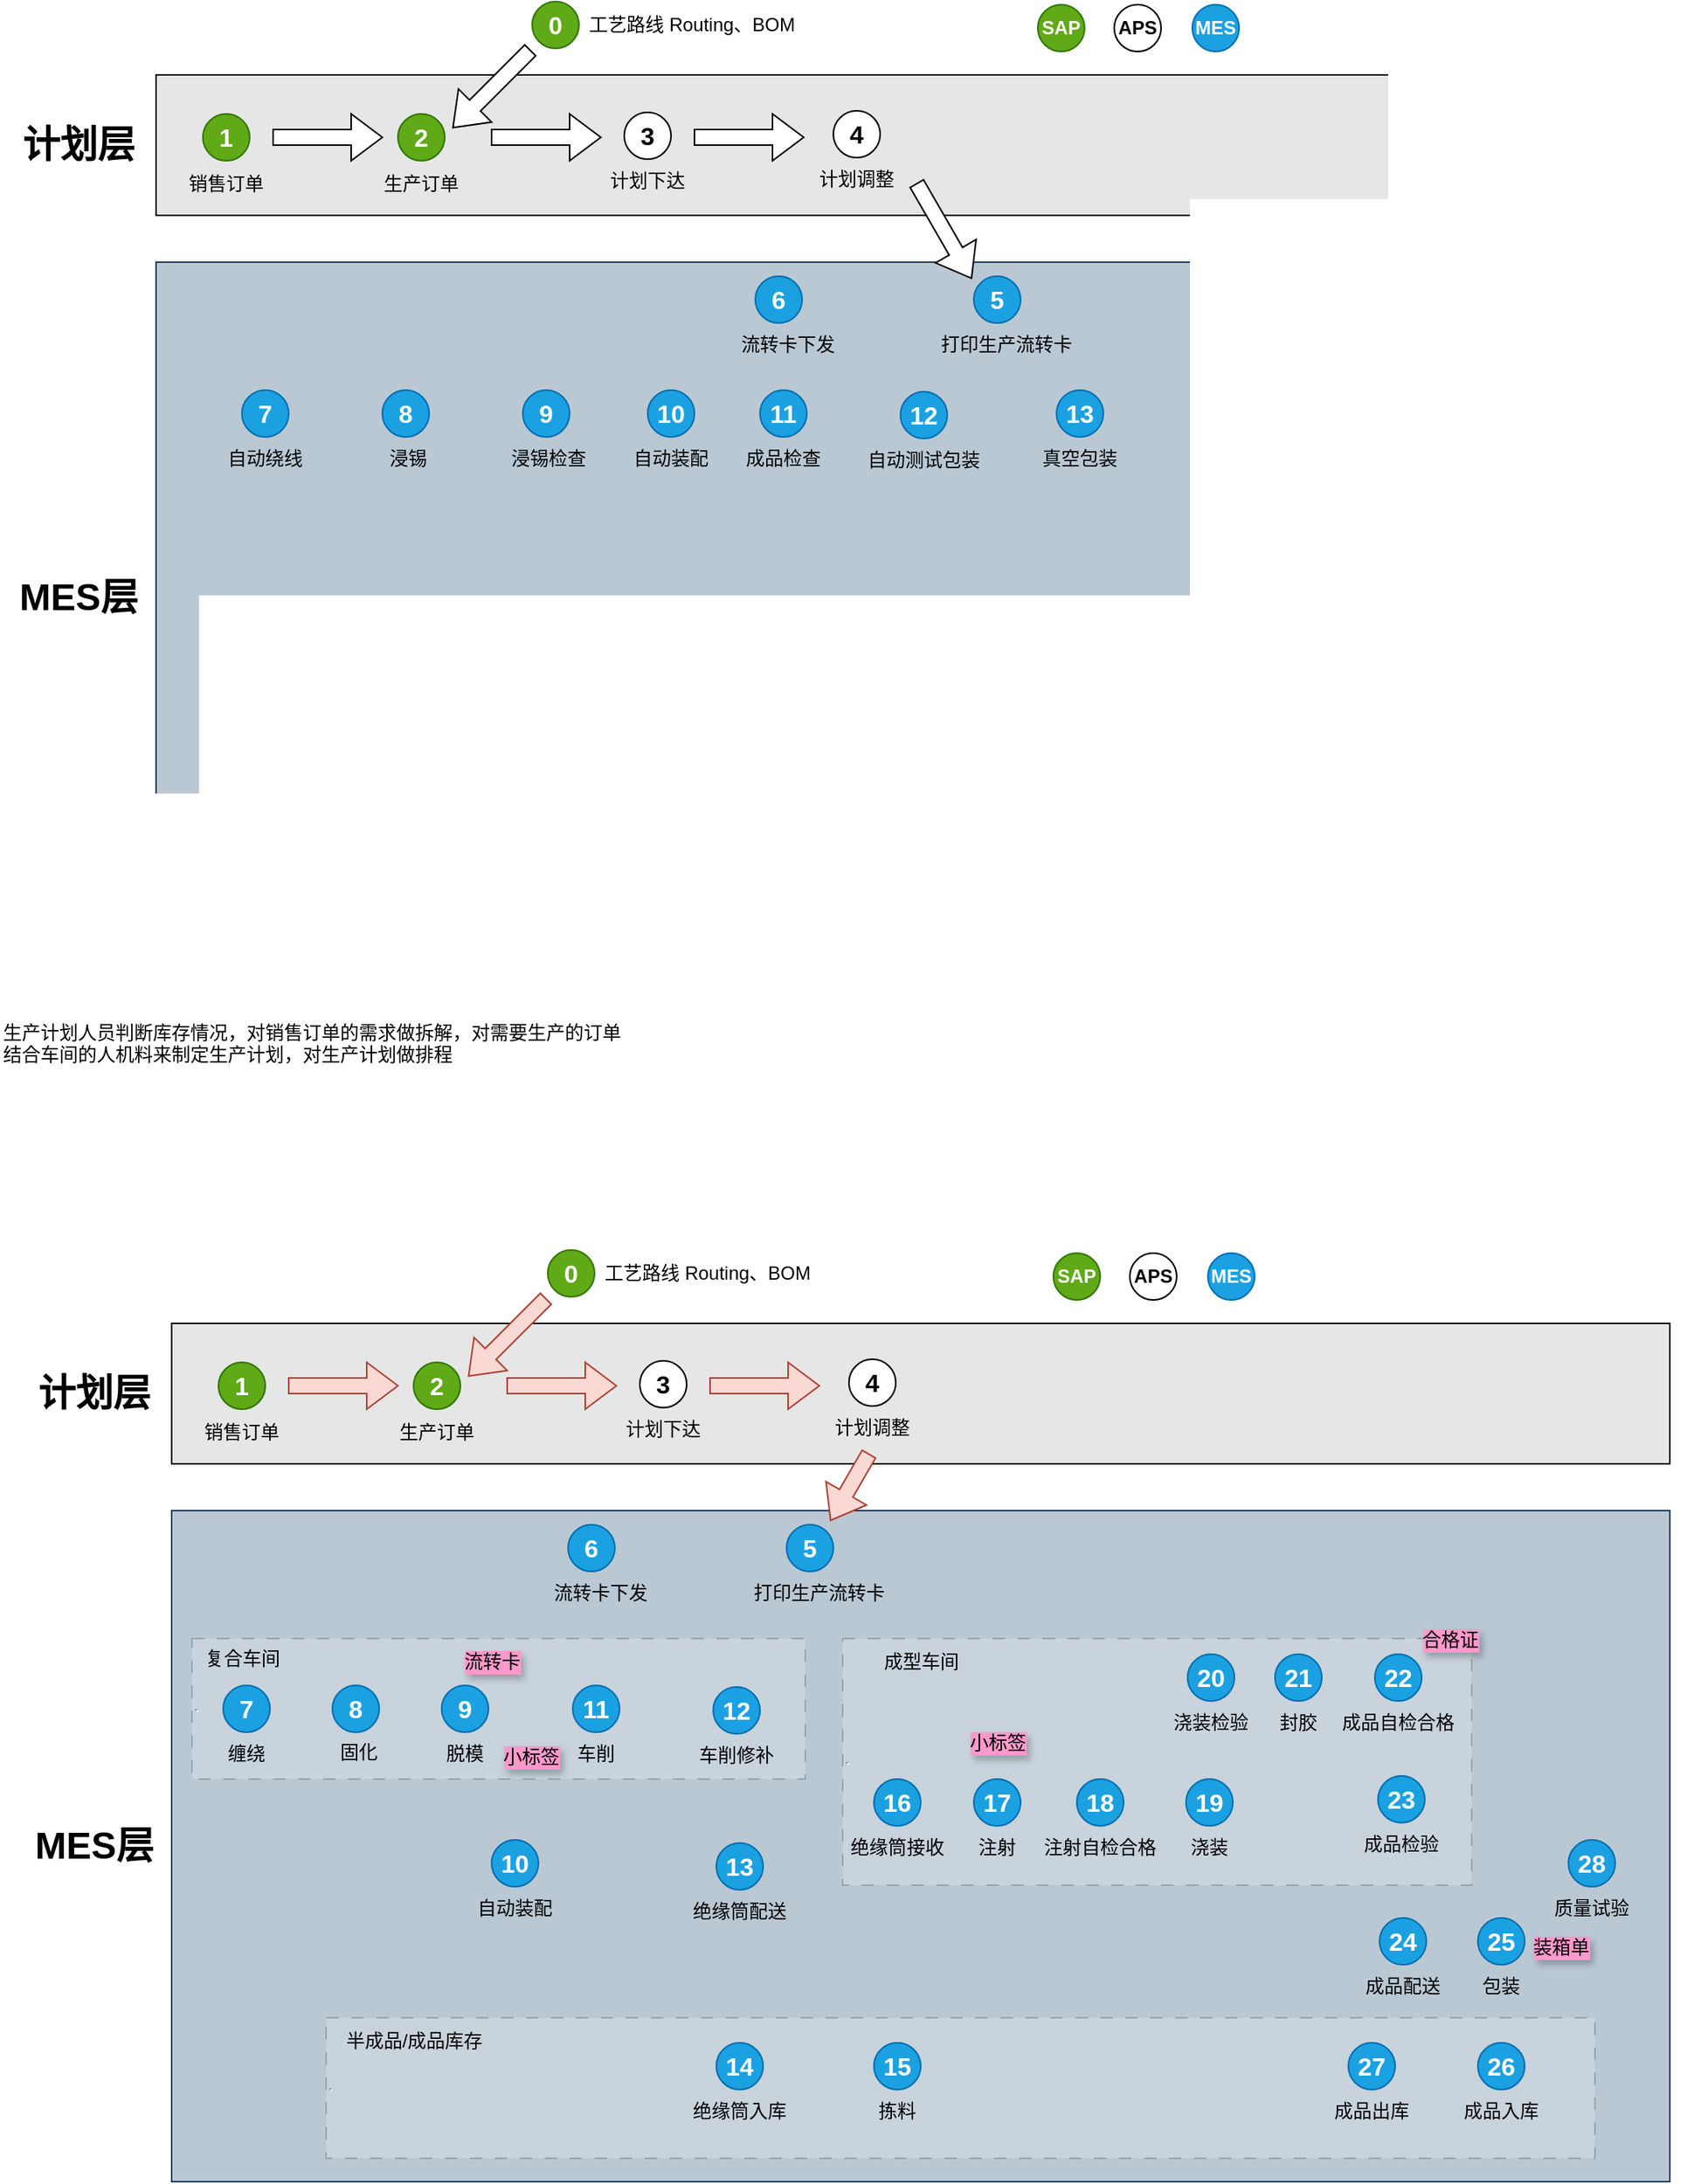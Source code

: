 <mxfile version="26.0.11">
  <diagram name="Page-1" id="ucZ1X2E32KYZGAjHwvgK">
    <mxGraphModel dx="1379" dy="825" grid="1" gridSize="10" guides="1" tooltips="1" connect="1" arrows="1" fold="1" page="1" pageScale="1" pageWidth="1200" pageHeight="1920" math="0" shadow="0">
      <root>
        <mxCell id="0" />
        <mxCell id="1" parent="0" />
        <mxCell id="m7emvCVi8ajdkUQvUYZP-116" value="" style="rounded=0;whiteSpace=wrap;html=1;fillColor=#bac8d3;strokeColor=#23445d;" vertex="1" parent="1">
          <mxGeometry x="120" y="990" width="960" height="430" as="geometry" />
        </mxCell>
        <mxCell id="m7emvCVi8ajdkUQvUYZP-221" value="&lt;hr&gt;" style="rounded=0;whiteSpace=wrap;html=1;dashed=1;opacity=20;align=left;dashPattern=8 8;" vertex="1" parent="1">
          <mxGeometry x="219" y="1315" width="813" height="90" as="geometry" />
        </mxCell>
        <mxCell id="m7emvCVi8ajdkUQvUYZP-216" value="&lt;hr&gt;" style="rounded=0;whiteSpace=wrap;html=1;dashed=1;opacity=20;align=left;dashPattern=8 8;" vertex="1" parent="1">
          <mxGeometry x="550" y="1072" width="403" height="158" as="geometry" />
        </mxCell>
        <mxCell id="m7emvCVi8ajdkUQvUYZP-212" value="&lt;hr&gt;" style="rounded=0;whiteSpace=wrap;html=1;dashed=1;opacity=20;align=left;dashPattern=8 8;" vertex="1" parent="1">
          <mxGeometry x="133" y="1072" width="393" height="90" as="geometry" />
        </mxCell>
        <mxCell id="m7emvCVi8ajdkUQvUYZP-5" value="" style="rounded=0;whiteSpace=wrap;html=1;fillColor=#E6E6E6;" vertex="1" parent="1">
          <mxGeometry x="110" y="70" width="850" height="90" as="geometry" />
        </mxCell>
        <mxCell id="m7emvCVi8ajdkUQvUYZP-7" value="计划层" style="text;strokeColor=none;fillColor=none;html=1;fontSize=24;fontStyle=1;verticalAlign=middle;align=center;" vertex="1" parent="1">
          <mxGeometry x="10" y="95" width="100" height="40" as="geometry" />
        </mxCell>
        <mxCell id="m7emvCVi8ajdkUQvUYZP-14" value="" style="html=1;shadow=0;dashed=0;align=center;verticalAlign=middle;shape=mxgraph.arrows2.arrow;dy=0.67;dx=20;notch=0;" vertex="1" parent="1">
          <mxGeometry x="185" y="95" width="70" height="30" as="geometry" />
        </mxCell>
        <mxCell id="m7emvCVi8ajdkUQvUYZP-16" value="" style="group" vertex="1" connectable="0" parent="1">
          <mxGeometry x="125" y="95" width="60" height="60" as="geometry" />
        </mxCell>
        <mxCell id="m7emvCVi8ajdkUQvUYZP-9" value="1" style="ellipse;whiteSpace=wrap;html=1;aspect=fixed;rotation=0;strokeColor=#2D7600;gradientDirection=east;fillColor=#60a917;rounded=0;pointerEvents=0;fontFamily=Helvetica;fontSize=16;spacingTop=4;spacingBottom=4;spacingLeft=4;spacingRight=4;points=[];fontStyle=1;snapToPoint=0;fontColor=#ffffff;" vertex="1" parent="m7emvCVi8ajdkUQvUYZP-16">
          <mxGeometry x="15" width="30" height="30" as="geometry" />
        </mxCell>
        <mxCell id="m7emvCVi8ajdkUQvUYZP-15" value="销售订单" style="text;html=1;align=center;verticalAlign=middle;whiteSpace=wrap;rounded=0;" vertex="1" parent="m7emvCVi8ajdkUQvUYZP-16">
          <mxGeometry y="30" width="60" height="30" as="geometry" />
        </mxCell>
        <mxCell id="m7emvCVi8ajdkUQvUYZP-17" value="" style="group" vertex="1" connectable="0" parent="1">
          <mxGeometry x="250" y="95" width="60" height="60" as="geometry" />
        </mxCell>
        <mxCell id="m7emvCVi8ajdkUQvUYZP-18" value="2" style="ellipse;whiteSpace=wrap;html=1;aspect=fixed;rotation=0;strokeColor=#2D7600;gradientDirection=east;fillColor=#60a917;rounded=0;pointerEvents=0;fontFamily=Helvetica;fontSize=16;spacingTop=4;spacingBottom=4;spacingLeft=4;spacingRight=4;points=[];fontStyle=1;snapToPoint=0;fontColor=#ffffff;" vertex="1" parent="m7emvCVi8ajdkUQvUYZP-17">
          <mxGeometry x="15" width="30" height="30" as="geometry" />
        </mxCell>
        <mxCell id="m7emvCVi8ajdkUQvUYZP-19" value="生产订单" style="text;html=1;align=center;verticalAlign=middle;whiteSpace=wrap;rounded=0;" vertex="1" parent="m7emvCVi8ajdkUQvUYZP-17">
          <mxGeometry y="30" width="60" height="30" as="geometry" />
        </mxCell>
        <mxCell id="m7emvCVi8ajdkUQvUYZP-21" value="" style="group" vertex="1" connectable="0" parent="1">
          <mxGeometry x="336" y="23" width="190" height="60" as="geometry" />
        </mxCell>
        <mxCell id="m7emvCVi8ajdkUQvUYZP-22" value="0" style="ellipse;whiteSpace=wrap;html=1;aspect=fixed;rotation=0;strokeColor=#2D7600;gradientDirection=east;fillColor=#60a917;rounded=0;pointerEvents=0;fontFamily=Helvetica;fontSize=16;spacingTop=4;spacingBottom=4;spacingLeft=4;spacingRight=4;points=[];fontStyle=1;snapToPoint=0;fontColor=#ffffff;" vertex="1" parent="m7emvCVi8ajdkUQvUYZP-21">
          <mxGeometry x="15" width="30" height="30" as="geometry" />
        </mxCell>
        <mxCell id="m7emvCVi8ajdkUQvUYZP-23" value="工艺路线&amp;nbsp;Routing、BOM" style="text;html=1;align=center;verticalAlign=middle;whiteSpace=wrap;rounded=0;" vertex="1" parent="m7emvCVi8ajdkUQvUYZP-21">
          <mxGeometry x="45" width="145" height="30" as="geometry" />
        </mxCell>
        <mxCell id="m7emvCVi8ajdkUQvUYZP-24" value="" style="html=1;shadow=0;dashed=0;align=center;verticalAlign=middle;shape=mxgraph.arrows2.arrow;dy=0.67;dx=20;notch=0;rotation=-225;" vertex="1" parent="1">
          <mxGeometry x="290" y="64" width="70" height="30" as="geometry" />
        </mxCell>
        <mxCell id="m7emvCVi8ajdkUQvUYZP-25" value="" style="html=1;shadow=0;dashed=0;align=center;verticalAlign=middle;shape=mxgraph.arrows2.arrow;dy=0.67;dx=20;notch=0;" vertex="1" parent="1">
          <mxGeometry x="325" y="95" width="70" height="30" as="geometry" />
        </mxCell>
        <mxCell id="m7emvCVi8ajdkUQvUYZP-30" value="SAP" style="ellipse;whiteSpace=wrap;html=1;aspect=fixed;rotation=0;strokeColor=#2D7600;gradientDirection=east;fillColor=#60a917;rounded=0;pointerEvents=0;fontFamily=Helvetica;fontSize=12;spacingTop=4;spacingBottom=4;spacingLeft=4;spacingRight=4;points=[];fontStyle=1;snapToPoint=0;fontColor=#ffffff;" vertex="1" parent="1">
          <mxGeometry x="675" y="25" width="30" height="30" as="geometry" />
        </mxCell>
        <mxCell id="m7emvCVi8ajdkUQvUYZP-33" value="" style="html=1;shadow=0;dashed=0;align=center;verticalAlign=middle;shape=mxgraph.arrows2.arrow;dy=0.67;dx=20;notch=0;" vertex="1" parent="1">
          <mxGeometry x="455" y="95" width="70" height="30" as="geometry" />
        </mxCell>
        <mxCell id="m7emvCVi8ajdkUQvUYZP-36" value="" style="group" vertex="1" connectable="0" parent="1">
          <mxGeometry x="395" y="93" width="62" height="60" as="geometry" />
        </mxCell>
        <mxCell id="m7emvCVi8ajdkUQvUYZP-26" value="" style="group" vertex="1" connectable="0" parent="m7emvCVi8ajdkUQvUYZP-36">
          <mxGeometry width="62" height="60" as="geometry" />
        </mxCell>
        <mxCell id="m7emvCVi8ajdkUQvUYZP-28" value="计划下达" style="text;html=1;align=center;verticalAlign=middle;whiteSpace=wrap;rounded=0;" vertex="1" parent="m7emvCVi8ajdkUQvUYZP-26">
          <mxGeometry y="30" width="60" height="30" as="geometry" />
        </mxCell>
        <mxCell id="m7emvCVi8ajdkUQvUYZP-27" value="3" style="ellipse;whiteSpace=wrap;html=1;aspect=fixed;rotation=0;gradientDirection=east;rounded=0;pointerEvents=0;fontFamily=Helvetica;fontSize=16;spacingTop=4;spacingBottom=4;spacingLeft=4;spacingRight=4;points=[];fontStyle=1;snapToPoint=0;" vertex="1" parent="m7emvCVi8ajdkUQvUYZP-36">
          <mxGeometry x="15" y="1" width="30" height="30" as="geometry" />
        </mxCell>
        <mxCell id="m7emvCVi8ajdkUQvUYZP-37" value="" style="group" vertex="1" connectable="0" parent="1">
          <mxGeometry x="529" y="92" width="62" height="60" as="geometry" />
        </mxCell>
        <mxCell id="m7emvCVi8ajdkUQvUYZP-38" value="" style="group" vertex="1" connectable="0" parent="m7emvCVi8ajdkUQvUYZP-37">
          <mxGeometry width="62" height="60" as="geometry" />
        </mxCell>
        <mxCell id="m7emvCVi8ajdkUQvUYZP-39" value="计划调整" style="text;html=1;align=center;verticalAlign=middle;whiteSpace=wrap;rounded=0;" vertex="1" parent="m7emvCVi8ajdkUQvUYZP-38">
          <mxGeometry y="30" width="60" height="30" as="geometry" />
        </mxCell>
        <mxCell id="m7emvCVi8ajdkUQvUYZP-40" value="4" style="ellipse;whiteSpace=wrap;html=1;aspect=fixed;rotation=0;gradientDirection=east;rounded=0;pointerEvents=0;fontFamily=Helvetica;fontSize=16;spacingTop=4;spacingBottom=4;spacingLeft=4;spacingRight=4;points=[];fontStyle=1;snapToPoint=0;" vertex="1" parent="m7emvCVi8ajdkUQvUYZP-37">
          <mxGeometry x="15" y="1" width="30" height="30" as="geometry" />
        </mxCell>
        <mxCell id="m7emvCVi8ajdkUQvUYZP-41" value="APS" style="ellipse;whiteSpace=wrap;html=1;aspect=fixed;rotation=0;gradientDirection=east;rounded=0;pointerEvents=0;fontFamily=Helvetica;fontSize=12;spacingTop=4;spacingBottom=4;spacingLeft=4;spacingRight=4;points=[];fontStyle=1;snapToPoint=0;" vertex="1" parent="1">
          <mxGeometry x="724" y="25" width="30" height="30" as="geometry" />
        </mxCell>
        <mxCell id="m7emvCVi8ajdkUQvUYZP-42" value="" style="rounded=0;whiteSpace=wrap;html=1;fillColor=#bac8d3;strokeColor=#23445d;" vertex="1" parent="1">
          <mxGeometry x="110" y="190" width="850" height="430" as="geometry" />
        </mxCell>
        <mxCell id="m7emvCVi8ajdkUQvUYZP-43" value="MES层" style="text;strokeColor=none;fillColor=none;html=1;fontSize=24;fontStyle=1;verticalAlign=middle;align=center;" vertex="1" parent="1">
          <mxGeometry x="10" y="385" width="100" height="40" as="geometry" />
        </mxCell>
        <mxCell id="m7emvCVi8ajdkUQvUYZP-44" value="" style="group" vertex="1" connectable="0" parent="1">
          <mxGeometry x="619" y="198" width="90" height="60" as="geometry" />
        </mxCell>
        <mxCell id="m7emvCVi8ajdkUQvUYZP-45" value="" style="group" vertex="1" connectable="0" parent="m7emvCVi8ajdkUQvUYZP-44">
          <mxGeometry width="90" height="60" as="geometry" />
        </mxCell>
        <mxCell id="m7emvCVi8ajdkUQvUYZP-46" value="打印生产流转卡" style="text;html=1;align=center;verticalAlign=middle;whiteSpace=wrap;rounded=0;" vertex="1" parent="m7emvCVi8ajdkUQvUYZP-45">
          <mxGeometry x="-9" y="30" width="90" height="30" as="geometry" />
        </mxCell>
        <mxCell id="m7emvCVi8ajdkUQvUYZP-47" value="5" style="ellipse;whiteSpace=wrap;html=1;aspect=fixed;rotation=0;gradientDirection=east;rounded=0;pointerEvents=0;fontFamily=Helvetica;fontSize=16;spacingTop=4;spacingBottom=4;spacingLeft=4;spacingRight=4;points=[];fontStyle=1;snapToPoint=0;fillColor=#1ba1e2;fontColor=#ffffff;strokeColor=#006EAF;" vertex="1" parent="m7emvCVi8ajdkUQvUYZP-44">
          <mxGeometry x="15" y="1" width="30" height="30" as="geometry" />
        </mxCell>
        <mxCell id="m7emvCVi8ajdkUQvUYZP-48" value="MES" style="ellipse;whiteSpace=wrap;html=1;aspect=fixed;rotation=0;gradientDirection=east;rounded=0;pointerEvents=0;fontFamily=Helvetica;fontSize=12;spacingTop=4;spacingBottom=4;spacingLeft=4;spacingRight=4;points=[];fontStyle=1;snapToPoint=0;fillColor=#1ba1e2;fontColor=#ffffff;strokeColor=#006EAF;" vertex="1" parent="1">
          <mxGeometry x="774" y="25" width="30" height="30" as="geometry" />
        </mxCell>
        <mxCell id="m7emvCVi8ajdkUQvUYZP-49" value="" style="html=1;shadow=0;dashed=0;align=center;verticalAlign=middle;shape=mxgraph.arrows2.arrow;dy=0.67;dx=20;notch=0;rotation=60;" vertex="1" parent="1">
          <mxGeometry x="580" y="155" width="70" height="30" as="geometry" />
        </mxCell>
        <mxCell id="m7emvCVi8ajdkUQvUYZP-53" value="生产计划人员判断库存情况，对销售订单的需求做拆解，对需要生产的订单&#xa;结合车间的人机料来制定生产计划，对生产计划做排程" style="text;whiteSpace=wrap;" vertex="1" parent="1">
          <mxGeometry x="10" y="670" width="430" height="40" as="geometry" />
        </mxCell>
        <mxCell id="m7emvCVi8ajdkUQvUYZP-54" value="" style="group" vertex="1" connectable="0" parent="1">
          <mxGeometry x="479" y="198" width="90" height="60" as="geometry" />
        </mxCell>
        <mxCell id="m7emvCVi8ajdkUQvUYZP-55" value="" style="group" vertex="1" connectable="0" parent="m7emvCVi8ajdkUQvUYZP-54">
          <mxGeometry width="90" height="60" as="geometry" />
        </mxCell>
        <mxCell id="m7emvCVi8ajdkUQvUYZP-56" value="流转卡下发" style="text;html=1;align=center;verticalAlign=middle;whiteSpace=wrap;rounded=0;" vertex="1" parent="m7emvCVi8ajdkUQvUYZP-55">
          <mxGeometry x="-9" y="30" width="90" height="30" as="geometry" />
        </mxCell>
        <mxCell id="m7emvCVi8ajdkUQvUYZP-57" value="6" style="ellipse;whiteSpace=wrap;html=1;aspect=fixed;rotation=0;gradientDirection=east;rounded=0;pointerEvents=0;fontFamily=Helvetica;fontSize=16;spacingTop=4;spacingBottom=4;spacingLeft=4;spacingRight=4;points=[];fontStyle=1;snapToPoint=0;fillColor=#1ba1e2;fontColor=#ffffff;strokeColor=#006EAF;" vertex="1" parent="m7emvCVi8ajdkUQvUYZP-54">
          <mxGeometry x="15" y="1" width="30" height="30" as="geometry" />
        </mxCell>
        <mxCell id="m7emvCVi8ajdkUQvUYZP-63" value="" style="group" vertex="1" connectable="0" parent="1">
          <mxGeometry x="150" y="271" width="90" height="60" as="geometry" />
        </mxCell>
        <mxCell id="m7emvCVi8ajdkUQvUYZP-64" value="" style="group" vertex="1" connectable="0" parent="m7emvCVi8ajdkUQvUYZP-63">
          <mxGeometry width="90" height="60" as="geometry" />
        </mxCell>
        <mxCell id="m7emvCVi8ajdkUQvUYZP-65" value="自动绕线" style="text;html=1;align=center;verticalAlign=middle;whiteSpace=wrap;rounded=0;" vertex="1" parent="m7emvCVi8ajdkUQvUYZP-64">
          <mxGeometry x="-15" y="30" width="90" height="30" as="geometry" />
        </mxCell>
        <mxCell id="m7emvCVi8ajdkUQvUYZP-66" value="7" style="ellipse;whiteSpace=wrap;html=1;aspect=fixed;rotation=0;gradientDirection=east;rounded=0;pointerEvents=0;fontFamily=Helvetica;fontSize=16;spacingTop=4;spacingBottom=4;spacingLeft=4;spacingRight=4;points=[];fontStyle=1;snapToPoint=0;fillColor=#1ba1e2;fontColor=#ffffff;strokeColor=#006EAF;" vertex="1" parent="m7emvCVi8ajdkUQvUYZP-63">
          <mxGeometry x="15" y="1" width="30" height="30" as="geometry" />
        </mxCell>
        <mxCell id="m7emvCVi8ajdkUQvUYZP-67" value="" style="group" vertex="1" connectable="0" parent="1">
          <mxGeometry x="240" y="271" width="90" height="60" as="geometry" />
        </mxCell>
        <mxCell id="m7emvCVi8ajdkUQvUYZP-68" value="" style="group" vertex="1" connectable="0" parent="m7emvCVi8ajdkUQvUYZP-67">
          <mxGeometry width="90" height="60" as="geometry" />
        </mxCell>
        <mxCell id="m7emvCVi8ajdkUQvUYZP-69" value="&amp;nbsp;浸锡" style="text;html=1;align=center;verticalAlign=middle;whiteSpace=wrap;rounded=0;" vertex="1" parent="m7emvCVi8ajdkUQvUYZP-68">
          <mxGeometry x="-15" y="30" width="90" height="30" as="geometry" />
        </mxCell>
        <mxCell id="m7emvCVi8ajdkUQvUYZP-70" value="8" style="ellipse;whiteSpace=wrap;html=1;aspect=fixed;rotation=0;gradientDirection=east;rounded=0;pointerEvents=0;fontFamily=Helvetica;fontSize=16;spacingTop=4;spacingBottom=4;spacingLeft=4;spacingRight=4;points=[];fontStyle=1;snapToPoint=0;fillColor=#1ba1e2;fontColor=#ffffff;strokeColor=#006EAF;" vertex="1" parent="m7emvCVi8ajdkUQvUYZP-67">
          <mxGeometry x="15" y="1" width="30" height="30" as="geometry" />
        </mxCell>
        <mxCell id="m7emvCVi8ajdkUQvUYZP-71" value="" style="group" vertex="1" connectable="0" parent="1">
          <mxGeometry x="330" y="271" width="90" height="60" as="geometry" />
        </mxCell>
        <mxCell id="m7emvCVi8ajdkUQvUYZP-72" value="" style="group" vertex="1" connectable="0" parent="m7emvCVi8ajdkUQvUYZP-71">
          <mxGeometry width="90" height="60" as="geometry" />
        </mxCell>
        <mxCell id="m7emvCVi8ajdkUQvUYZP-73" value="&amp;nbsp;浸锡检查" style="text;html=1;align=center;verticalAlign=middle;whiteSpace=wrap;rounded=0;" vertex="1" parent="m7emvCVi8ajdkUQvUYZP-72">
          <mxGeometry x="-15" y="30" width="90" height="30" as="geometry" />
        </mxCell>
        <mxCell id="m7emvCVi8ajdkUQvUYZP-74" value="9" style="ellipse;whiteSpace=wrap;html=1;aspect=fixed;rotation=0;gradientDirection=east;rounded=0;pointerEvents=0;fontFamily=Helvetica;fontSize=16;spacingTop=4;spacingBottom=4;spacingLeft=4;spacingRight=4;points=[];fontStyle=1;snapToPoint=0;fillColor=#1ba1e2;fontColor=#ffffff;strokeColor=#006EAF;" vertex="1" parent="m7emvCVi8ajdkUQvUYZP-71">
          <mxGeometry x="15" y="1" width="30" height="30" as="geometry" />
        </mxCell>
        <mxCell id="m7emvCVi8ajdkUQvUYZP-75" value="" style="group" vertex="1" connectable="0" parent="1">
          <mxGeometry x="410" y="271" width="90" height="60" as="geometry" />
        </mxCell>
        <mxCell id="m7emvCVi8ajdkUQvUYZP-76" value="" style="group" vertex="1" connectable="0" parent="m7emvCVi8ajdkUQvUYZP-75">
          <mxGeometry width="90" height="60" as="geometry" />
        </mxCell>
        <mxCell id="m7emvCVi8ajdkUQvUYZP-77" value="自动装配" style="text;html=1;align=center;verticalAlign=middle;whiteSpace=wrap;rounded=0;" vertex="1" parent="m7emvCVi8ajdkUQvUYZP-76">
          <mxGeometry x="-15" y="30" width="90" height="30" as="geometry" />
        </mxCell>
        <mxCell id="m7emvCVi8ajdkUQvUYZP-78" value="10" style="ellipse;whiteSpace=wrap;html=1;aspect=fixed;rotation=0;gradientDirection=east;rounded=0;pointerEvents=0;fontFamily=Helvetica;fontSize=16;spacingTop=4;spacingBottom=4;spacingLeft=4;spacingRight=4;points=[];fontStyle=1;snapToPoint=0;fillColor=#1ba1e2;fontColor=#ffffff;strokeColor=#006EAF;" vertex="1" parent="m7emvCVi8ajdkUQvUYZP-75">
          <mxGeometry x="15" y="1" width="30" height="30" as="geometry" />
        </mxCell>
        <mxCell id="m7emvCVi8ajdkUQvUYZP-79" value="" style="group" vertex="1" connectable="0" parent="1">
          <mxGeometry x="482" y="271" width="90" height="60" as="geometry" />
        </mxCell>
        <mxCell id="m7emvCVi8ajdkUQvUYZP-80" value="" style="group" vertex="1" connectable="0" parent="m7emvCVi8ajdkUQvUYZP-79">
          <mxGeometry width="90" height="60" as="geometry" />
        </mxCell>
        <mxCell id="m7emvCVi8ajdkUQvUYZP-81" value="成品检查" style="text;html=1;align=center;verticalAlign=middle;whiteSpace=wrap;rounded=0;" vertex="1" parent="m7emvCVi8ajdkUQvUYZP-80">
          <mxGeometry x="-15" y="30" width="90" height="30" as="geometry" />
        </mxCell>
        <mxCell id="m7emvCVi8ajdkUQvUYZP-82" value="11" style="ellipse;whiteSpace=wrap;html=1;aspect=fixed;rotation=0;gradientDirection=east;rounded=0;pointerEvents=0;fontFamily=Helvetica;fontSize=16;spacingTop=4;spacingBottom=4;spacingLeft=4;spacingRight=4;points=[];fontStyle=1;snapToPoint=0;fillColor=#1ba1e2;fontColor=#ffffff;strokeColor=#006EAF;" vertex="1" parent="m7emvCVi8ajdkUQvUYZP-79">
          <mxGeometry x="15" y="1" width="30" height="30" as="geometry" />
        </mxCell>
        <mxCell id="m7emvCVi8ajdkUQvUYZP-83" value="" style="group" vertex="1" connectable="0" parent="1">
          <mxGeometry x="572" y="272" width="90" height="60" as="geometry" />
        </mxCell>
        <mxCell id="m7emvCVi8ajdkUQvUYZP-84" value="" style="group" vertex="1" connectable="0" parent="m7emvCVi8ajdkUQvUYZP-83">
          <mxGeometry width="90" height="60" as="geometry" />
        </mxCell>
        <mxCell id="m7emvCVi8ajdkUQvUYZP-85" value="自动测试包装" style="text;html=1;align=center;verticalAlign=middle;whiteSpace=wrap;rounded=0;" vertex="1" parent="m7emvCVi8ajdkUQvUYZP-84">
          <mxGeometry x="-15" y="30" width="90" height="30" as="geometry" />
        </mxCell>
        <mxCell id="m7emvCVi8ajdkUQvUYZP-86" value="12" style="ellipse;whiteSpace=wrap;html=1;aspect=fixed;rotation=0;gradientDirection=east;rounded=0;pointerEvents=0;fontFamily=Helvetica;fontSize=16;spacingTop=4;spacingBottom=4;spacingLeft=4;spacingRight=4;points=[];fontStyle=1;snapToPoint=0;fillColor=#1ba1e2;fontColor=#ffffff;strokeColor=#006EAF;" vertex="1" parent="m7emvCVi8ajdkUQvUYZP-83">
          <mxGeometry x="15" y="1" width="30" height="30" as="geometry" />
        </mxCell>
        <mxCell id="m7emvCVi8ajdkUQvUYZP-87" value="" style="group" vertex="1" connectable="0" parent="1">
          <mxGeometry x="672" y="271" width="90" height="60" as="geometry" />
        </mxCell>
        <mxCell id="m7emvCVi8ajdkUQvUYZP-88" value="" style="group" vertex="1" connectable="0" parent="m7emvCVi8ajdkUQvUYZP-87">
          <mxGeometry width="90" height="60" as="geometry" />
        </mxCell>
        <mxCell id="m7emvCVi8ajdkUQvUYZP-89" value="真空包装" style="text;html=1;align=center;verticalAlign=middle;whiteSpace=wrap;rounded=0;" vertex="1" parent="m7emvCVi8ajdkUQvUYZP-88">
          <mxGeometry x="-15" y="30" width="90" height="30" as="geometry" />
        </mxCell>
        <mxCell id="m7emvCVi8ajdkUQvUYZP-90" value="13" style="ellipse;whiteSpace=wrap;html=1;aspect=fixed;rotation=0;gradientDirection=east;rounded=0;pointerEvents=0;fontFamily=Helvetica;fontSize=16;spacingTop=4;spacingBottom=4;spacingLeft=4;spacingRight=4;points=[];fontStyle=1;snapToPoint=0;fillColor=#1ba1e2;fontColor=#ffffff;strokeColor=#006EAF;" vertex="1" parent="m7emvCVi8ajdkUQvUYZP-87">
          <mxGeometry x="15" y="1" width="30" height="30" as="geometry" />
        </mxCell>
        <mxCell id="m7emvCVi8ajdkUQvUYZP-91" value="" style="rounded=0;whiteSpace=wrap;html=1;fillColor=#E6E6E6;" vertex="1" parent="1">
          <mxGeometry x="120" y="870" width="960" height="90" as="geometry" />
        </mxCell>
        <mxCell id="m7emvCVi8ajdkUQvUYZP-92" value="计划层" style="text;strokeColor=none;fillColor=none;html=1;fontSize=24;fontStyle=1;verticalAlign=middle;align=center;" vertex="1" parent="1">
          <mxGeometry x="20" y="895" width="100" height="40" as="geometry" />
        </mxCell>
        <mxCell id="m7emvCVi8ajdkUQvUYZP-93" value="" style="html=1;shadow=0;dashed=0;align=center;verticalAlign=middle;shape=mxgraph.arrows2.arrow;dy=0.67;dx=20;notch=0;fillColor=#fad9d5;strokeColor=#ae4132;" vertex="1" parent="1">
          <mxGeometry x="195" y="895" width="70" height="30" as="geometry" />
        </mxCell>
        <mxCell id="m7emvCVi8ajdkUQvUYZP-94" value="" style="group" vertex="1" connectable="0" parent="1">
          <mxGeometry x="135" y="895" width="60" height="60" as="geometry" />
        </mxCell>
        <mxCell id="m7emvCVi8ajdkUQvUYZP-95" value="1" style="ellipse;whiteSpace=wrap;html=1;aspect=fixed;rotation=0;strokeColor=#2D7600;gradientDirection=east;fillColor=#60a917;rounded=0;pointerEvents=0;fontFamily=Helvetica;fontSize=16;spacingTop=4;spacingBottom=4;spacingLeft=4;spacingRight=4;points=[];fontStyle=1;snapToPoint=0;fontColor=#ffffff;" vertex="1" parent="m7emvCVi8ajdkUQvUYZP-94">
          <mxGeometry x="15" width="30" height="30" as="geometry" />
        </mxCell>
        <mxCell id="m7emvCVi8ajdkUQvUYZP-96" value="销售订单" style="text;html=1;align=center;verticalAlign=middle;whiteSpace=wrap;rounded=0;" vertex="1" parent="m7emvCVi8ajdkUQvUYZP-94">
          <mxGeometry y="30" width="60" height="30" as="geometry" />
        </mxCell>
        <mxCell id="m7emvCVi8ajdkUQvUYZP-97" value="" style="group" vertex="1" connectable="0" parent="1">
          <mxGeometry x="260" y="895" width="60" height="60" as="geometry" />
        </mxCell>
        <mxCell id="m7emvCVi8ajdkUQvUYZP-98" value="2" style="ellipse;whiteSpace=wrap;html=1;aspect=fixed;rotation=0;strokeColor=#2D7600;gradientDirection=east;fillColor=#60a917;rounded=0;pointerEvents=0;fontFamily=Helvetica;fontSize=16;spacingTop=4;spacingBottom=4;spacingLeft=4;spacingRight=4;points=[];fontStyle=1;snapToPoint=0;fontColor=#ffffff;" vertex="1" parent="m7emvCVi8ajdkUQvUYZP-97">
          <mxGeometry x="15" width="30" height="30" as="geometry" />
        </mxCell>
        <mxCell id="m7emvCVi8ajdkUQvUYZP-99" value="生产订单" style="text;html=1;align=center;verticalAlign=middle;whiteSpace=wrap;rounded=0;" vertex="1" parent="m7emvCVi8ajdkUQvUYZP-97">
          <mxGeometry y="30" width="60" height="30" as="geometry" />
        </mxCell>
        <mxCell id="m7emvCVi8ajdkUQvUYZP-100" value="" style="group" vertex="1" connectable="0" parent="1">
          <mxGeometry x="346" y="823" width="190" height="60" as="geometry" />
        </mxCell>
        <mxCell id="m7emvCVi8ajdkUQvUYZP-101" value="0" style="ellipse;whiteSpace=wrap;html=1;aspect=fixed;rotation=0;strokeColor=#2D7600;gradientDirection=east;fillColor=#60a917;rounded=0;pointerEvents=0;fontFamily=Helvetica;fontSize=16;spacingTop=4;spacingBottom=4;spacingLeft=4;spacingRight=4;points=[];fontStyle=1;snapToPoint=0;fontColor=#ffffff;" vertex="1" parent="m7emvCVi8ajdkUQvUYZP-100">
          <mxGeometry x="15" width="30" height="30" as="geometry" />
        </mxCell>
        <mxCell id="m7emvCVi8ajdkUQvUYZP-102" value="工艺路线&amp;nbsp;Routing、BOM" style="text;html=1;align=center;verticalAlign=middle;whiteSpace=wrap;rounded=0;" vertex="1" parent="m7emvCVi8ajdkUQvUYZP-100">
          <mxGeometry x="45" width="145" height="30" as="geometry" />
        </mxCell>
        <mxCell id="m7emvCVi8ajdkUQvUYZP-103" value="" style="html=1;shadow=0;dashed=0;align=center;verticalAlign=middle;shape=mxgraph.arrows2.arrow;dy=0.67;dx=20;notch=0;rotation=-225;fillColor=#fad9d5;strokeColor=#ae4132;" vertex="1" parent="1">
          <mxGeometry x="300" y="864" width="70" height="30" as="geometry" />
        </mxCell>
        <mxCell id="m7emvCVi8ajdkUQvUYZP-104" value="" style="html=1;shadow=0;dashed=0;align=center;verticalAlign=middle;shape=mxgraph.arrows2.arrow;dy=0.67;dx=20;notch=0;fillColor=#fad9d5;strokeColor=#ae4132;" vertex="1" parent="1">
          <mxGeometry x="335" y="895" width="70" height="30" as="geometry" />
        </mxCell>
        <mxCell id="m7emvCVi8ajdkUQvUYZP-105" value="SAP" style="ellipse;whiteSpace=wrap;html=1;aspect=fixed;rotation=0;strokeColor=#2D7600;gradientDirection=east;fillColor=#60a917;rounded=0;pointerEvents=0;fontFamily=Helvetica;fontSize=12;spacingTop=4;spacingBottom=4;spacingLeft=4;spacingRight=4;points=[];fontStyle=1;snapToPoint=0;fontColor=#ffffff;" vertex="1" parent="1">
          <mxGeometry x="685" y="825" width="30" height="30" as="geometry" />
        </mxCell>
        <mxCell id="m7emvCVi8ajdkUQvUYZP-106" value="" style="html=1;shadow=0;dashed=0;align=center;verticalAlign=middle;shape=mxgraph.arrows2.arrow;dy=0.67;dx=20;notch=0;fillColor=#fad9d5;strokeColor=#ae4132;" vertex="1" parent="1">
          <mxGeometry x="465" y="895" width="70" height="30" as="geometry" />
        </mxCell>
        <mxCell id="m7emvCVi8ajdkUQvUYZP-107" value="" style="group" vertex="1" connectable="0" parent="1">
          <mxGeometry x="405" y="893" width="62" height="60" as="geometry" />
        </mxCell>
        <mxCell id="m7emvCVi8ajdkUQvUYZP-108" value="" style="group" vertex="1" connectable="0" parent="m7emvCVi8ajdkUQvUYZP-107">
          <mxGeometry width="62" height="60" as="geometry" />
        </mxCell>
        <mxCell id="m7emvCVi8ajdkUQvUYZP-109" value="计划下达" style="text;html=1;align=center;verticalAlign=middle;whiteSpace=wrap;rounded=0;" vertex="1" parent="m7emvCVi8ajdkUQvUYZP-108">
          <mxGeometry y="30" width="60" height="30" as="geometry" />
        </mxCell>
        <mxCell id="m7emvCVi8ajdkUQvUYZP-110" value="3" style="ellipse;whiteSpace=wrap;html=1;aspect=fixed;rotation=0;gradientDirection=east;rounded=0;pointerEvents=0;fontFamily=Helvetica;fontSize=16;spacingTop=4;spacingBottom=4;spacingLeft=4;spacingRight=4;points=[];fontStyle=1;snapToPoint=0;" vertex="1" parent="m7emvCVi8ajdkUQvUYZP-107">
          <mxGeometry x="15" y="1" width="30" height="30" as="geometry" />
        </mxCell>
        <mxCell id="m7emvCVi8ajdkUQvUYZP-111" value="" style="group" vertex="1" connectable="0" parent="1">
          <mxGeometry x="539" y="892" width="62" height="60" as="geometry" />
        </mxCell>
        <mxCell id="m7emvCVi8ajdkUQvUYZP-112" value="" style="group" vertex="1" connectable="0" parent="m7emvCVi8ajdkUQvUYZP-111">
          <mxGeometry width="62" height="60" as="geometry" />
        </mxCell>
        <mxCell id="m7emvCVi8ajdkUQvUYZP-113" value="计划调整" style="text;html=1;align=center;verticalAlign=middle;whiteSpace=wrap;rounded=0;" vertex="1" parent="m7emvCVi8ajdkUQvUYZP-112">
          <mxGeometry y="30" width="60" height="30" as="geometry" />
        </mxCell>
        <mxCell id="m7emvCVi8ajdkUQvUYZP-114" value="4" style="ellipse;whiteSpace=wrap;html=1;aspect=fixed;rotation=0;gradientDirection=east;rounded=0;pointerEvents=0;fontFamily=Helvetica;fontSize=16;spacingTop=4;spacingBottom=4;spacingLeft=4;spacingRight=4;points=[];fontStyle=1;snapToPoint=0;" vertex="1" parent="m7emvCVi8ajdkUQvUYZP-111">
          <mxGeometry x="15" y="1" width="30" height="30" as="geometry" />
        </mxCell>
        <mxCell id="m7emvCVi8ajdkUQvUYZP-115" value="APS" style="ellipse;whiteSpace=wrap;html=1;aspect=fixed;rotation=0;gradientDirection=east;rounded=0;pointerEvents=0;fontFamily=Helvetica;fontSize=12;spacingTop=4;spacingBottom=4;spacingLeft=4;spacingRight=4;points=[];fontStyle=1;snapToPoint=0;" vertex="1" parent="1">
          <mxGeometry x="734" y="825" width="30" height="30" as="geometry" />
        </mxCell>
        <mxCell id="m7emvCVi8ajdkUQvUYZP-117" value="MES层" style="text;strokeColor=none;fillColor=none;html=1;fontSize=24;fontStyle=1;verticalAlign=middle;align=center;" vertex="1" parent="1">
          <mxGeometry x="20" y="1185" width="100" height="40" as="geometry" />
        </mxCell>
        <mxCell id="m7emvCVi8ajdkUQvUYZP-118" value="" style="group" vertex="1" connectable="0" parent="1">
          <mxGeometry x="499" y="998" width="111" height="60" as="geometry" />
        </mxCell>
        <mxCell id="m7emvCVi8ajdkUQvUYZP-119" value="" style="group" vertex="1" connectable="0" parent="m7emvCVi8ajdkUQvUYZP-118">
          <mxGeometry width="111" height="60" as="geometry" />
        </mxCell>
        <mxCell id="m7emvCVi8ajdkUQvUYZP-120" value="打印生产流转卡" style="text;html=1;align=center;verticalAlign=middle;whiteSpace=wrap;rounded=0;" vertex="1" parent="m7emvCVi8ajdkUQvUYZP-119">
          <mxGeometry x="-9" y="30" width="90" height="30" as="geometry" />
        </mxCell>
        <mxCell id="m7emvCVi8ajdkUQvUYZP-121" value="5" style="ellipse;whiteSpace=wrap;html=1;aspect=fixed;rotation=0;gradientDirection=east;rounded=0;pointerEvents=0;fontFamily=Helvetica;fontSize=16;spacingTop=4;spacingBottom=4;spacingLeft=4;spacingRight=4;points=[];fontStyle=1;snapToPoint=0;fillColor=#1ba1e2;fontColor=#ffffff;strokeColor=#006EAF;" vertex="1" parent="m7emvCVi8ajdkUQvUYZP-118">
          <mxGeometry x="15" y="1" width="30" height="30" as="geometry" />
        </mxCell>
        <mxCell id="m7emvCVi8ajdkUQvUYZP-122" value="MES" style="ellipse;whiteSpace=wrap;html=1;aspect=fixed;rotation=0;gradientDirection=east;rounded=0;pointerEvents=0;fontFamily=Helvetica;fontSize=12;spacingTop=4;spacingBottom=4;spacingLeft=4;spacingRight=4;points=[];fontStyle=1;snapToPoint=0;fillColor=#1ba1e2;fontColor=#ffffff;strokeColor=#006EAF;" vertex="1" parent="1">
          <mxGeometry x="784" y="825" width="30" height="30" as="geometry" />
        </mxCell>
        <mxCell id="m7emvCVi8ajdkUQvUYZP-124" value="" style="group" vertex="1" connectable="0" parent="1">
          <mxGeometry x="359" y="998" width="90" height="60" as="geometry" />
        </mxCell>
        <mxCell id="m7emvCVi8ajdkUQvUYZP-125" value="" style="group" vertex="1" connectable="0" parent="m7emvCVi8ajdkUQvUYZP-124">
          <mxGeometry width="90" height="60" as="geometry" />
        </mxCell>
        <mxCell id="m7emvCVi8ajdkUQvUYZP-126" value="流转卡下发" style="text;html=1;align=center;verticalAlign=middle;whiteSpace=wrap;rounded=0;" vertex="1" parent="m7emvCVi8ajdkUQvUYZP-125">
          <mxGeometry x="-9" y="30" width="90" height="30" as="geometry" />
        </mxCell>
        <mxCell id="m7emvCVi8ajdkUQvUYZP-127" value="6" style="ellipse;whiteSpace=wrap;html=1;aspect=fixed;rotation=0;gradientDirection=east;rounded=0;pointerEvents=0;fontFamily=Helvetica;fontSize=16;spacingTop=4;spacingBottom=4;spacingLeft=4;spacingRight=4;points=[];fontStyle=1;snapToPoint=0;fillColor=#1ba1e2;fontColor=#ffffff;strokeColor=#006EAF;" vertex="1" parent="m7emvCVi8ajdkUQvUYZP-124">
          <mxGeometry x="15" y="1" width="30" height="30" as="geometry" />
        </mxCell>
        <mxCell id="m7emvCVi8ajdkUQvUYZP-128" value="" style="group" vertex="1" connectable="0" parent="1">
          <mxGeometry x="138" y="1101" width="90" height="60" as="geometry" />
        </mxCell>
        <mxCell id="m7emvCVi8ajdkUQvUYZP-129" value="" style="group" vertex="1" connectable="0" parent="m7emvCVi8ajdkUQvUYZP-128">
          <mxGeometry width="90" height="60" as="geometry" />
        </mxCell>
        <mxCell id="m7emvCVi8ajdkUQvUYZP-130" value="缠绕" style="text;html=1;align=center;verticalAlign=middle;whiteSpace=wrap;rounded=0;" vertex="1" parent="m7emvCVi8ajdkUQvUYZP-129">
          <mxGeometry x="-15" y="30" width="90" height="30" as="geometry" />
        </mxCell>
        <mxCell id="m7emvCVi8ajdkUQvUYZP-131" value="7" style="ellipse;whiteSpace=wrap;html=1;aspect=fixed;rotation=0;gradientDirection=east;rounded=0;pointerEvents=0;fontFamily=Helvetica;fontSize=16;spacingTop=4;spacingBottom=4;spacingLeft=4;spacingRight=4;points=[];fontStyle=1;snapToPoint=0;fillColor=#1ba1e2;fontColor=#ffffff;strokeColor=#006EAF;" vertex="1" parent="m7emvCVi8ajdkUQvUYZP-128">
          <mxGeometry x="15" y="1" width="30" height="30" as="geometry" />
        </mxCell>
        <mxCell id="m7emvCVi8ajdkUQvUYZP-132" value="" style="group" vertex="1" connectable="0" parent="1">
          <mxGeometry x="208" y="1101" width="320" height="75" as="geometry" />
        </mxCell>
        <mxCell id="m7emvCVi8ajdkUQvUYZP-135" value="8" style="ellipse;whiteSpace=wrap;html=1;aspect=fixed;rotation=0;gradientDirection=east;rounded=0;pointerEvents=0;fontFamily=Helvetica;fontSize=16;spacingTop=4;spacingBottom=4;spacingLeft=4;spacingRight=4;points=[];fontStyle=1;snapToPoint=0;fillColor=#1ba1e2;fontColor=#ffffff;strokeColor=#006EAF;" vertex="1" parent="m7emvCVi8ajdkUQvUYZP-132">
          <mxGeometry x="15" y="1" width="30" height="30" as="geometry" />
        </mxCell>
        <mxCell id="m7emvCVi8ajdkUQvUYZP-136" value="" style="group" vertex="1" connectable="0" parent="1">
          <mxGeometry x="278" y="1101" width="90" height="60" as="geometry" />
        </mxCell>
        <mxCell id="m7emvCVi8ajdkUQvUYZP-137" value="" style="group" vertex="1" connectable="0" parent="m7emvCVi8ajdkUQvUYZP-136">
          <mxGeometry width="90" height="60" as="geometry" />
        </mxCell>
        <mxCell id="m7emvCVi8ajdkUQvUYZP-138" value="脱模" style="text;html=1;align=center;verticalAlign=middle;whiteSpace=wrap;rounded=0;" vertex="1" parent="m7emvCVi8ajdkUQvUYZP-137">
          <mxGeometry x="-15" y="30" width="90" height="30" as="geometry" />
        </mxCell>
        <mxCell id="m7emvCVi8ajdkUQvUYZP-139" value="9" style="ellipse;whiteSpace=wrap;html=1;aspect=fixed;rotation=0;gradientDirection=east;rounded=0;pointerEvents=0;fontFamily=Helvetica;fontSize=16;spacingTop=4;spacingBottom=4;spacingLeft=4;spacingRight=4;points=[];fontStyle=1;snapToPoint=0;fillColor=#1ba1e2;fontColor=#ffffff;strokeColor=#006EAF;" vertex="1" parent="m7emvCVi8ajdkUQvUYZP-136">
          <mxGeometry x="15" y="1" width="30" height="30" as="geometry" />
        </mxCell>
        <mxCell id="m7emvCVi8ajdkUQvUYZP-140" value="" style="group" vertex="1" connectable="0" parent="1">
          <mxGeometry x="310" y="1200" width="90" height="60" as="geometry" />
        </mxCell>
        <mxCell id="m7emvCVi8ajdkUQvUYZP-141" value="" style="group" vertex="1" connectable="0" parent="m7emvCVi8ajdkUQvUYZP-140">
          <mxGeometry width="90" height="60" as="geometry" />
        </mxCell>
        <mxCell id="m7emvCVi8ajdkUQvUYZP-142" value="自动装配" style="text;html=1;align=center;verticalAlign=middle;whiteSpace=wrap;rounded=0;" vertex="1" parent="m7emvCVi8ajdkUQvUYZP-141">
          <mxGeometry x="-15" y="30" width="90" height="30" as="geometry" />
        </mxCell>
        <mxCell id="m7emvCVi8ajdkUQvUYZP-143" value="10" style="ellipse;whiteSpace=wrap;html=1;aspect=fixed;rotation=0;gradientDirection=east;rounded=0;pointerEvents=0;fontFamily=Helvetica;fontSize=16;spacingTop=4;spacingBottom=4;spacingLeft=4;spacingRight=4;points=[];fontStyle=1;snapToPoint=0;fillColor=#1ba1e2;fontColor=#ffffff;strokeColor=#006EAF;" vertex="1" parent="m7emvCVi8ajdkUQvUYZP-140">
          <mxGeometry x="15" y="1" width="30" height="30" as="geometry" />
        </mxCell>
        <mxCell id="m7emvCVi8ajdkUQvUYZP-144" value="" style="group" vertex="1" connectable="0" parent="1">
          <mxGeometry x="362" y="1101" width="90" height="60" as="geometry" />
        </mxCell>
        <mxCell id="m7emvCVi8ajdkUQvUYZP-145" value="" style="group" vertex="1" connectable="0" parent="m7emvCVi8ajdkUQvUYZP-144">
          <mxGeometry width="90" height="60" as="geometry" />
        </mxCell>
        <mxCell id="m7emvCVi8ajdkUQvUYZP-146" value="车削" style="text;html=1;align=center;verticalAlign=middle;whiteSpace=wrap;rounded=0;" vertex="1" parent="m7emvCVi8ajdkUQvUYZP-145">
          <mxGeometry x="-15" y="30" width="90" height="30" as="geometry" />
        </mxCell>
        <mxCell id="m7emvCVi8ajdkUQvUYZP-147" value="11" style="ellipse;whiteSpace=wrap;html=1;aspect=fixed;rotation=0;gradientDirection=east;rounded=0;pointerEvents=0;fontFamily=Helvetica;fontSize=16;spacingTop=4;spacingBottom=4;spacingLeft=4;spacingRight=4;points=[];fontStyle=1;snapToPoint=0;fillColor=#1ba1e2;fontColor=#ffffff;strokeColor=#006EAF;" vertex="1" parent="m7emvCVi8ajdkUQvUYZP-144">
          <mxGeometry x="15" y="1" width="30" height="30" as="geometry" />
        </mxCell>
        <mxCell id="m7emvCVi8ajdkUQvUYZP-148" value="" style="group" vertex="1" connectable="0" parent="1">
          <mxGeometry x="452" y="1102" width="90" height="60" as="geometry" />
        </mxCell>
        <mxCell id="m7emvCVi8ajdkUQvUYZP-149" value="" style="group" vertex="1" connectable="0" parent="m7emvCVi8ajdkUQvUYZP-148">
          <mxGeometry width="90" height="60" as="geometry" />
        </mxCell>
        <mxCell id="m7emvCVi8ajdkUQvUYZP-150" value="车削修补" style="text;html=1;align=center;verticalAlign=middle;whiteSpace=wrap;rounded=0;" vertex="1" parent="m7emvCVi8ajdkUQvUYZP-149">
          <mxGeometry x="-15" y="30" width="90" height="30" as="geometry" />
        </mxCell>
        <mxCell id="m7emvCVi8ajdkUQvUYZP-151" value="12" style="ellipse;whiteSpace=wrap;html=1;aspect=fixed;rotation=0;gradientDirection=east;rounded=0;pointerEvents=0;fontFamily=Helvetica;fontSize=16;spacingTop=4;spacingBottom=4;spacingLeft=4;spacingRight=4;points=[];fontStyle=1;snapToPoint=0;fillColor=#1ba1e2;fontColor=#ffffff;strokeColor=#006EAF;" vertex="1" parent="m7emvCVi8ajdkUQvUYZP-148">
          <mxGeometry x="15" y="1" width="30" height="30" as="geometry" />
        </mxCell>
        <mxCell id="m7emvCVi8ajdkUQvUYZP-152" value="" style="group" vertex="1" connectable="0" parent="1">
          <mxGeometry x="454" y="1202" width="90" height="60" as="geometry" />
        </mxCell>
        <mxCell id="m7emvCVi8ajdkUQvUYZP-153" value="" style="group" vertex="1" connectable="0" parent="m7emvCVi8ajdkUQvUYZP-152">
          <mxGeometry width="90" height="60" as="geometry" />
        </mxCell>
        <mxCell id="m7emvCVi8ajdkUQvUYZP-154" value="绝缘筒配送" style="text;html=1;align=center;verticalAlign=middle;whiteSpace=wrap;rounded=0;" vertex="1" parent="m7emvCVi8ajdkUQvUYZP-153">
          <mxGeometry x="-15" y="30" width="90" height="30" as="geometry" />
        </mxCell>
        <mxCell id="m7emvCVi8ajdkUQvUYZP-155" value="13" style="ellipse;whiteSpace=wrap;html=1;aspect=fixed;rotation=0;gradientDirection=east;rounded=0;pointerEvents=0;fontFamily=Helvetica;fontSize=16;spacingTop=4;spacingBottom=4;spacingLeft=4;spacingRight=4;points=[];fontStyle=1;snapToPoint=0;fillColor=#1ba1e2;fontColor=#ffffff;strokeColor=#006EAF;" vertex="1" parent="m7emvCVi8ajdkUQvUYZP-152">
          <mxGeometry x="15" y="1" width="30" height="30" as="geometry" />
        </mxCell>
        <mxCell id="m7emvCVi8ajdkUQvUYZP-156" value="" style="group" vertex="1" connectable="0" parent="1">
          <mxGeometry x="454" y="1330" width="90" height="60" as="geometry" />
        </mxCell>
        <mxCell id="m7emvCVi8ajdkUQvUYZP-157" value="" style="group" vertex="1" connectable="0" parent="m7emvCVi8ajdkUQvUYZP-156">
          <mxGeometry width="90" height="60" as="geometry" />
        </mxCell>
        <mxCell id="m7emvCVi8ajdkUQvUYZP-158" value="绝缘筒入库" style="text;html=1;align=center;verticalAlign=middle;whiteSpace=wrap;rounded=0;" vertex="1" parent="m7emvCVi8ajdkUQvUYZP-157">
          <mxGeometry x="-15" y="30" width="90" height="30" as="geometry" />
        </mxCell>
        <mxCell id="m7emvCVi8ajdkUQvUYZP-159" value="14" style="ellipse;whiteSpace=wrap;html=1;aspect=fixed;rotation=0;gradientDirection=east;rounded=0;pointerEvents=0;fontFamily=Helvetica;fontSize=16;spacingTop=4;spacingBottom=4;spacingLeft=4;spacingRight=4;points=[];fontStyle=1;snapToPoint=0;fillColor=#1ba1e2;fontColor=#ffffff;strokeColor=#006EAF;" vertex="1" parent="m7emvCVi8ajdkUQvUYZP-156">
          <mxGeometry x="15" y="1" width="30" height="30" as="geometry" />
        </mxCell>
        <mxCell id="m7emvCVi8ajdkUQvUYZP-123" value="" style="html=1;shadow=0;dashed=0;align=center;verticalAlign=middle;shape=mxgraph.arrows2.arrow;dy=0.67;dx=20;notch=0;rotation=120;fillColor=#fad9d5;strokeColor=#ae4132;" vertex="1" parent="1">
          <mxGeometry x="530" y="960" width="49" height="30" as="geometry" />
        </mxCell>
        <mxCell id="m7emvCVi8ajdkUQvUYZP-160" value="" style="group" vertex="1" connectable="0" parent="1">
          <mxGeometry x="555" y="1330" width="90" height="60" as="geometry" />
        </mxCell>
        <mxCell id="m7emvCVi8ajdkUQvUYZP-161" value="" style="group" vertex="1" connectable="0" parent="m7emvCVi8ajdkUQvUYZP-160">
          <mxGeometry width="90" height="60" as="geometry" />
        </mxCell>
        <mxCell id="m7emvCVi8ajdkUQvUYZP-162" value="拣料" style="text;html=1;align=center;verticalAlign=middle;whiteSpace=wrap;rounded=0;" vertex="1" parent="m7emvCVi8ajdkUQvUYZP-161">
          <mxGeometry x="-15" y="30" width="90" height="30" as="geometry" />
        </mxCell>
        <mxCell id="m7emvCVi8ajdkUQvUYZP-163" value="15" style="ellipse;whiteSpace=wrap;html=1;aspect=fixed;rotation=0;gradientDirection=east;rounded=0;pointerEvents=0;fontFamily=Helvetica;fontSize=16;spacingTop=4;spacingBottom=4;spacingLeft=4;spacingRight=4;points=[];fontStyle=1;snapToPoint=0;fillColor=#1ba1e2;fontColor=#ffffff;strokeColor=#006EAF;" vertex="1" parent="m7emvCVi8ajdkUQvUYZP-160">
          <mxGeometry x="15" y="1" width="30" height="30" as="geometry" />
        </mxCell>
        <mxCell id="m7emvCVi8ajdkUQvUYZP-164" value="" style="group" vertex="1" connectable="0" parent="1">
          <mxGeometry x="555" y="1161" width="90" height="60" as="geometry" />
        </mxCell>
        <mxCell id="m7emvCVi8ajdkUQvUYZP-165" value="" style="group" vertex="1" connectable="0" parent="m7emvCVi8ajdkUQvUYZP-164">
          <mxGeometry width="90" height="60" as="geometry" />
        </mxCell>
        <mxCell id="m7emvCVi8ajdkUQvUYZP-166" value="绝缘筒接收" style="text;html=1;align=center;verticalAlign=middle;whiteSpace=wrap;rounded=0;" vertex="1" parent="m7emvCVi8ajdkUQvUYZP-165">
          <mxGeometry x="-15" y="30" width="90" height="30" as="geometry" />
        </mxCell>
        <mxCell id="m7emvCVi8ajdkUQvUYZP-167" value="16" style="ellipse;whiteSpace=wrap;html=1;aspect=fixed;rotation=0;gradientDirection=east;rounded=0;pointerEvents=0;fontFamily=Helvetica;fontSize=16;spacingTop=4;spacingBottom=4;spacingLeft=4;spacingRight=4;points=[];fontStyle=1;snapToPoint=0;fillColor=#1ba1e2;fontColor=#ffffff;strokeColor=#006EAF;" vertex="1" parent="m7emvCVi8ajdkUQvUYZP-164">
          <mxGeometry x="15" y="1" width="30" height="30" as="geometry" />
        </mxCell>
        <mxCell id="m7emvCVi8ajdkUQvUYZP-168" value="" style="group" vertex="1" connectable="0" parent="1">
          <mxGeometry x="619" y="1161" width="90" height="60" as="geometry" />
        </mxCell>
        <mxCell id="m7emvCVi8ajdkUQvUYZP-169" value="" style="group" vertex="1" connectable="0" parent="m7emvCVi8ajdkUQvUYZP-168">
          <mxGeometry width="90" height="60" as="geometry" />
        </mxCell>
        <mxCell id="m7emvCVi8ajdkUQvUYZP-170" value="注射" style="text;html=1;align=center;verticalAlign=middle;whiteSpace=wrap;rounded=0;" vertex="1" parent="m7emvCVi8ajdkUQvUYZP-169">
          <mxGeometry x="-15" y="30" width="90" height="30" as="geometry" />
        </mxCell>
        <mxCell id="m7emvCVi8ajdkUQvUYZP-219" value="小标签" style="text;html=1;align=center;verticalAlign=middle;resizable=0;points=[];autosize=1;strokeColor=none;fillColor=none;fontColor=#000000;labelBackgroundColor=#FF99CC;textShadow=1;" vertex="1" parent="m7emvCVi8ajdkUQvUYZP-169">
          <mxGeometry y="-37.5" width="60" height="30" as="geometry" />
        </mxCell>
        <mxCell id="m7emvCVi8ajdkUQvUYZP-171" value="17" style="ellipse;whiteSpace=wrap;html=1;aspect=fixed;rotation=0;gradientDirection=east;rounded=0;pointerEvents=0;fontFamily=Helvetica;fontSize=16;spacingTop=4;spacingBottom=4;spacingLeft=4;spacingRight=4;points=[];fontStyle=1;snapToPoint=0;fillColor=#1ba1e2;fontColor=#ffffff;strokeColor=#006EAF;" vertex="1" parent="m7emvCVi8ajdkUQvUYZP-168">
          <mxGeometry x="15" y="1" width="30" height="30" as="geometry" />
        </mxCell>
        <mxCell id="m7emvCVi8ajdkUQvUYZP-172" value="" style="group" vertex="1" connectable="0" parent="1">
          <mxGeometry x="685" y="1161" width="90" height="60" as="geometry" />
        </mxCell>
        <mxCell id="m7emvCVi8ajdkUQvUYZP-173" value="" style="group" vertex="1" connectable="0" parent="m7emvCVi8ajdkUQvUYZP-172">
          <mxGeometry width="90" height="60" as="geometry" />
        </mxCell>
        <mxCell id="m7emvCVi8ajdkUQvUYZP-174" value="注射自检合格" style="text;html=1;align=center;verticalAlign=middle;whiteSpace=wrap;rounded=0;" vertex="1" parent="m7emvCVi8ajdkUQvUYZP-173">
          <mxGeometry x="-15" y="30" width="90" height="30" as="geometry" />
        </mxCell>
        <mxCell id="m7emvCVi8ajdkUQvUYZP-175" value="18" style="ellipse;whiteSpace=wrap;html=1;aspect=fixed;rotation=0;gradientDirection=east;rounded=0;pointerEvents=0;fontFamily=Helvetica;fontSize=16;spacingTop=4;spacingBottom=4;spacingLeft=4;spacingRight=4;points=[];fontStyle=1;snapToPoint=0;fillColor=#1ba1e2;fontColor=#ffffff;strokeColor=#006EAF;" vertex="1" parent="m7emvCVi8ajdkUQvUYZP-172">
          <mxGeometry x="15" y="1" width="30" height="30" as="geometry" />
        </mxCell>
        <mxCell id="m7emvCVi8ajdkUQvUYZP-176" value="" style="group" vertex="1" connectable="0" parent="1">
          <mxGeometry x="755" y="1161" width="90" height="60" as="geometry" />
        </mxCell>
        <mxCell id="m7emvCVi8ajdkUQvUYZP-177" value="" style="group" vertex="1" connectable="0" parent="m7emvCVi8ajdkUQvUYZP-176">
          <mxGeometry width="90" height="60" as="geometry" />
        </mxCell>
        <mxCell id="m7emvCVi8ajdkUQvUYZP-178" value="浇装" style="text;html=1;align=center;verticalAlign=middle;whiteSpace=wrap;rounded=0;" vertex="1" parent="m7emvCVi8ajdkUQvUYZP-177">
          <mxGeometry x="-15" y="30" width="90" height="30" as="geometry" />
        </mxCell>
        <mxCell id="m7emvCVi8ajdkUQvUYZP-179" value="19" style="ellipse;whiteSpace=wrap;html=1;aspect=fixed;rotation=0;gradientDirection=east;rounded=0;pointerEvents=0;fontFamily=Helvetica;fontSize=16;spacingTop=4;spacingBottom=4;spacingLeft=4;spacingRight=4;points=[];fontStyle=1;snapToPoint=0;fillColor=#1ba1e2;fontColor=#ffffff;strokeColor=#006EAF;" vertex="1" parent="m7emvCVi8ajdkUQvUYZP-176">
          <mxGeometry x="15" y="1" width="30" height="30" as="geometry" />
        </mxCell>
        <mxCell id="m7emvCVi8ajdkUQvUYZP-180" value="" style="group" vertex="1" connectable="0" parent="1">
          <mxGeometry x="756" y="1081" width="90" height="60" as="geometry" />
        </mxCell>
        <mxCell id="m7emvCVi8ajdkUQvUYZP-181" value="" style="group" vertex="1" connectable="0" parent="m7emvCVi8ajdkUQvUYZP-180">
          <mxGeometry width="90" height="60" as="geometry" />
        </mxCell>
        <mxCell id="m7emvCVi8ajdkUQvUYZP-182" value="浇装检验" style="text;html=1;align=center;verticalAlign=middle;whiteSpace=wrap;rounded=0;" vertex="1" parent="m7emvCVi8ajdkUQvUYZP-181">
          <mxGeometry x="-15" y="30" width="90" height="30" as="geometry" />
        </mxCell>
        <mxCell id="m7emvCVi8ajdkUQvUYZP-183" value="20" style="ellipse;whiteSpace=wrap;html=1;aspect=fixed;rotation=0;gradientDirection=east;rounded=0;pointerEvents=0;fontFamily=Helvetica;fontSize=16;spacingTop=4;spacingBottom=4;spacingLeft=4;spacingRight=4;points=[];fontStyle=1;snapToPoint=0;fillColor=#1ba1e2;fontColor=#ffffff;strokeColor=#006EAF;" vertex="1" parent="m7emvCVi8ajdkUQvUYZP-180">
          <mxGeometry x="15" y="1" width="30" height="30" as="geometry" />
        </mxCell>
        <mxCell id="m7emvCVi8ajdkUQvUYZP-184" value="" style="group" vertex="1" connectable="0" parent="1">
          <mxGeometry x="812" y="1081" width="90" height="60" as="geometry" />
        </mxCell>
        <mxCell id="m7emvCVi8ajdkUQvUYZP-185" value="" style="group" vertex="1" connectable="0" parent="m7emvCVi8ajdkUQvUYZP-184">
          <mxGeometry width="90" height="60" as="geometry" />
        </mxCell>
        <mxCell id="m7emvCVi8ajdkUQvUYZP-186" value="封胶" style="text;html=1;align=center;verticalAlign=middle;whiteSpace=wrap;rounded=0;" vertex="1" parent="m7emvCVi8ajdkUQvUYZP-185">
          <mxGeometry x="-15" y="30" width="90" height="30" as="geometry" />
        </mxCell>
        <mxCell id="m7emvCVi8ajdkUQvUYZP-187" value="21" style="ellipse;whiteSpace=wrap;html=1;aspect=fixed;rotation=0;gradientDirection=east;rounded=0;pointerEvents=0;fontFamily=Helvetica;fontSize=16;spacingTop=4;spacingBottom=4;spacingLeft=4;spacingRight=4;points=[];fontStyle=1;snapToPoint=0;fillColor=#1ba1e2;fontColor=#ffffff;strokeColor=#006EAF;" vertex="1" parent="m7emvCVi8ajdkUQvUYZP-184">
          <mxGeometry x="15" y="1" width="30" height="30" as="geometry" />
        </mxCell>
        <mxCell id="m7emvCVi8ajdkUQvUYZP-188" value="" style="group" vertex="1" connectable="0" parent="1">
          <mxGeometry x="876" y="1081" width="93" height="60" as="geometry" />
        </mxCell>
        <mxCell id="m7emvCVi8ajdkUQvUYZP-189" value="" style="group" vertex="1" connectable="0" parent="m7emvCVi8ajdkUQvUYZP-188">
          <mxGeometry width="93" height="60" as="geometry" />
        </mxCell>
        <mxCell id="m7emvCVi8ajdkUQvUYZP-190" value="成品自检合格" style="text;html=1;align=center;verticalAlign=middle;whiteSpace=wrap;rounded=0;" vertex="1" parent="m7emvCVi8ajdkUQvUYZP-189">
          <mxGeometry x="-15" y="30" width="90" height="30" as="geometry" />
        </mxCell>
        <mxCell id="m7emvCVi8ajdkUQvUYZP-218" value="合格证" style="text;html=1;align=center;verticalAlign=middle;resizable=0;points=[];autosize=1;strokeColor=none;fillColor=none;fontColor=#000000;labelBackgroundColor=#FF99CC;textShadow=1;" vertex="1" parent="m7emvCVi8ajdkUQvUYZP-189">
          <mxGeometry x="33" y="-23" width="60" height="30" as="geometry" />
        </mxCell>
        <mxCell id="m7emvCVi8ajdkUQvUYZP-191" value="22" style="ellipse;whiteSpace=wrap;html=1;aspect=fixed;rotation=0;gradientDirection=east;rounded=0;pointerEvents=0;fontFamily=Helvetica;fontSize=16;spacingTop=4;spacingBottom=4;spacingLeft=4;spacingRight=4;points=[];fontStyle=1;snapToPoint=0;fillColor=#1ba1e2;fontColor=#ffffff;strokeColor=#006EAF;" vertex="1" parent="m7emvCVi8ajdkUQvUYZP-188">
          <mxGeometry x="15" y="1" width="30" height="30" as="geometry" />
        </mxCell>
        <mxCell id="m7emvCVi8ajdkUQvUYZP-192" value="" style="group" vertex="1" connectable="0" parent="1">
          <mxGeometry x="878" y="1159" width="90" height="60" as="geometry" />
        </mxCell>
        <mxCell id="m7emvCVi8ajdkUQvUYZP-193" value="" style="group" vertex="1" connectable="0" parent="m7emvCVi8ajdkUQvUYZP-192">
          <mxGeometry width="90" height="60" as="geometry" />
        </mxCell>
        <mxCell id="m7emvCVi8ajdkUQvUYZP-194" value="成品检验" style="text;html=1;align=center;verticalAlign=middle;whiteSpace=wrap;rounded=0;" vertex="1" parent="m7emvCVi8ajdkUQvUYZP-193">
          <mxGeometry x="-15" y="30" width="90" height="30" as="geometry" />
        </mxCell>
        <mxCell id="m7emvCVi8ajdkUQvUYZP-195" value="23" style="ellipse;whiteSpace=wrap;html=1;aspect=fixed;rotation=0;gradientDirection=east;rounded=0;pointerEvents=0;fontFamily=Helvetica;fontSize=16;spacingTop=4;spacingBottom=4;spacingLeft=4;spacingRight=4;points=[];fontStyle=1;snapToPoint=0;fillColor=#1ba1e2;fontColor=#ffffff;strokeColor=#006EAF;" vertex="1" parent="m7emvCVi8ajdkUQvUYZP-192">
          <mxGeometry x="15" y="1" width="30" height="30" as="geometry" />
        </mxCell>
        <mxCell id="m7emvCVi8ajdkUQvUYZP-196" value="" style="group" vertex="1" connectable="0" parent="1">
          <mxGeometry x="879" y="1250" width="90" height="60" as="geometry" />
        </mxCell>
        <mxCell id="m7emvCVi8ajdkUQvUYZP-197" value="" style="group" vertex="1" connectable="0" parent="m7emvCVi8ajdkUQvUYZP-196">
          <mxGeometry width="90" height="60" as="geometry" />
        </mxCell>
        <mxCell id="m7emvCVi8ajdkUQvUYZP-198" value="成品配送" style="text;html=1;align=center;verticalAlign=middle;whiteSpace=wrap;rounded=0;" vertex="1" parent="m7emvCVi8ajdkUQvUYZP-197">
          <mxGeometry x="-15" y="30" width="90" height="30" as="geometry" />
        </mxCell>
        <mxCell id="m7emvCVi8ajdkUQvUYZP-199" value="24" style="ellipse;whiteSpace=wrap;html=1;aspect=fixed;rotation=0;gradientDirection=east;rounded=0;pointerEvents=0;fontFamily=Helvetica;fontSize=16;spacingTop=4;spacingBottom=4;spacingLeft=4;spacingRight=4;points=[];fontStyle=1;snapToPoint=0;fillColor=#1ba1e2;fontColor=#ffffff;strokeColor=#006EAF;" vertex="1" parent="m7emvCVi8ajdkUQvUYZP-196">
          <mxGeometry x="15" y="1" width="30" height="30" as="geometry" />
        </mxCell>
        <mxCell id="m7emvCVi8ajdkUQvUYZP-200" value="" style="group" vertex="1" connectable="0" parent="1">
          <mxGeometry x="942" y="1250" width="98" height="60" as="geometry" />
        </mxCell>
        <mxCell id="m7emvCVi8ajdkUQvUYZP-201" value="" style="group" vertex="1" connectable="0" parent="m7emvCVi8ajdkUQvUYZP-200">
          <mxGeometry width="98" height="60" as="geometry" />
        </mxCell>
        <mxCell id="m7emvCVi8ajdkUQvUYZP-202" value="包装" style="text;html=1;align=center;verticalAlign=middle;whiteSpace=wrap;rounded=0;" vertex="1" parent="m7emvCVi8ajdkUQvUYZP-201">
          <mxGeometry x="-15" y="30" width="90" height="30" as="geometry" />
        </mxCell>
        <mxCell id="m7emvCVi8ajdkUQvUYZP-220" value="装箱单" style="text;html=1;align=center;verticalAlign=middle;resizable=0;points=[];autosize=1;strokeColor=none;fillColor=none;fontColor=#000000;labelBackgroundColor=#FF99CC;textShadow=1;" vertex="1" parent="m7emvCVi8ajdkUQvUYZP-201">
          <mxGeometry x="38" y="5" width="60" height="30" as="geometry" />
        </mxCell>
        <mxCell id="m7emvCVi8ajdkUQvUYZP-203" value="25" style="ellipse;whiteSpace=wrap;html=1;aspect=fixed;rotation=0;gradientDirection=east;rounded=0;pointerEvents=0;fontFamily=Helvetica;fontSize=16;spacingTop=4;spacingBottom=4;spacingLeft=4;spacingRight=4;points=[];fontStyle=1;snapToPoint=0;fillColor=#1ba1e2;fontColor=#ffffff;strokeColor=#006EAF;" vertex="1" parent="m7emvCVi8ajdkUQvUYZP-200">
          <mxGeometry x="15" y="1" width="30" height="30" as="geometry" />
        </mxCell>
        <mxCell id="m7emvCVi8ajdkUQvUYZP-204" value="" style="group" vertex="1" connectable="0" parent="1">
          <mxGeometry x="942" y="1330" width="90" height="60" as="geometry" />
        </mxCell>
        <mxCell id="m7emvCVi8ajdkUQvUYZP-205" value="" style="group" vertex="1" connectable="0" parent="m7emvCVi8ajdkUQvUYZP-204">
          <mxGeometry width="90" height="60" as="geometry" />
        </mxCell>
        <mxCell id="m7emvCVi8ajdkUQvUYZP-206" value="成品入库" style="text;html=1;align=center;verticalAlign=middle;whiteSpace=wrap;rounded=0;" vertex="1" parent="m7emvCVi8ajdkUQvUYZP-205">
          <mxGeometry x="-15" y="30" width="90" height="30" as="geometry" />
        </mxCell>
        <mxCell id="m7emvCVi8ajdkUQvUYZP-207" value="26" style="ellipse;whiteSpace=wrap;html=1;aspect=fixed;rotation=0;gradientDirection=east;rounded=0;pointerEvents=0;fontFamily=Helvetica;fontSize=16;spacingTop=4;spacingBottom=4;spacingLeft=4;spacingRight=4;points=[];fontStyle=1;snapToPoint=0;fillColor=#1ba1e2;fontColor=#ffffff;strokeColor=#006EAF;" vertex="1" parent="m7emvCVi8ajdkUQvUYZP-204">
          <mxGeometry x="15" y="1" width="30" height="30" as="geometry" />
        </mxCell>
        <mxCell id="m7emvCVi8ajdkUQvUYZP-208" value="" style="group" vertex="1" connectable="0" parent="1">
          <mxGeometry x="859" y="1330" width="90" height="60" as="geometry" />
        </mxCell>
        <mxCell id="m7emvCVi8ajdkUQvUYZP-209" value="" style="group" vertex="1" connectable="0" parent="m7emvCVi8ajdkUQvUYZP-208">
          <mxGeometry width="90" height="60" as="geometry" />
        </mxCell>
        <mxCell id="m7emvCVi8ajdkUQvUYZP-210" value="成品出库" style="text;html=1;align=center;verticalAlign=middle;whiteSpace=wrap;rounded=0;" vertex="1" parent="m7emvCVi8ajdkUQvUYZP-209">
          <mxGeometry x="-15" y="30" width="90" height="30" as="geometry" />
        </mxCell>
        <mxCell id="m7emvCVi8ajdkUQvUYZP-211" value="27" style="ellipse;whiteSpace=wrap;html=1;aspect=fixed;rotation=0;gradientDirection=east;rounded=0;pointerEvents=0;fontFamily=Helvetica;fontSize=16;spacingTop=4;spacingBottom=4;spacingLeft=4;spacingRight=4;points=[];fontStyle=1;snapToPoint=0;fillColor=#1ba1e2;fontColor=#ffffff;strokeColor=#006EAF;" vertex="1" parent="m7emvCVi8ajdkUQvUYZP-208">
          <mxGeometry x="15" y="1" width="30" height="30" as="geometry" />
        </mxCell>
        <mxCell id="m7emvCVi8ajdkUQvUYZP-133" value="" style="group;" vertex="1" connectable="0" parent="1">
          <mxGeometry x="210" y="1100" width="330" height="76" as="geometry" />
        </mxCell>
        <mxCell id="m7emvCVi8ajdkUQvUYZP-134" value="固化" style="text;html=1;align=center;verticalAlign=middle;whiteSpace=wrap;rounded=0;" vertex="1" parent="m7emvCVi8ajdkUQvUYZP-133">
          <mxGeometry x="-15" y="30" width="90" height="30" as="geometry" />
        </mxCell>
        <mxCell id="m7emvCVi8ajdkUQvUYZP-215" value="小标签" style="text;html=1;align=center;verticalAlign=middle;resizable=0;points=[];autosize=1;strokeColor=none;fillColor=none;fontColor=#000000;labelBackgroundColor=#FF99CC;textShadow=1;" vertex="1" parent="m7emvCVi8ajdkUQvUYZP-133">
          <mxGeometry x="110" y="33" width="60" height="30" as="geometry" />
        </mxCell>
        <mxCell id="m7emvCVi8ajdkUQvUYZP-213" value="复合车间" style="text;html=1;align=center;verticalAlign=middle;resizable=0;points=[];autosize=1;strokeColor=none;fillColor=none;fontColor=#000000;" vertex="1" parent="1">
          <mxGeometry x="130" y="1070" width="70" height="30" as="geometry" />
        </mxCell>
        <mxCell id="m7emvCVi8ajdkUQvUYZP-214" value="流转卡" style="text;html=1;align=center;verticalAlign=middle;resizable=0;points=[];autosize=1;strokeColor=none;fillColor=none;fontColor=#000000;labelBackgroundColor=#FF99CC;textShadow=1;" vertex="1" parent="1">
          <mxGeometry x="295" y="1072" width="60" height="30" as="geometry" />
        </mxCell>
        <mxCell id="m7emvCVi8ajdkUQvUYZP-217" value="成型车间" style="text;html=1;align=center;verticalAlign=middle;resizable=0;points=[];autosize=1;strokeColor=none;fillColor=none;fontColor=#000000;" vertex="1" parent="1">
          <mxGeometry x="565" y="1072" width="70" height="30" as="geometry" />
        </mxCell>
        <mxCell id="m7emvCVi8ajdkUQvUYZP-223" value="半成品/成品库存" style="text;html=1;align=center;verticalAlign=middle;resizable=0;points=[];autosize=1;strokeColor=none;fillColor=none;" vertex="1" parent="1">
          <mxGeometry x="220" y="1315" width="110" height="30" as="geometry" />
        </mxCell>
        <mxCell id="m7emvCVi8ajdkUQvUYZP-224" value="" style="group" vertex="1" connectable="0" parent="1">
          <mxGeometry x="1000" y="1200" width="90" height="60" as="geometry" />
        </mxCell>
        <mxCell id="m7emvCVi8ajdkUQvUYZP-225" value="" style="group" vertex="1" connectable="0" parent="m7emvCVi8ajdkUQvUYZP-224">
          <mxGeometry width="90" height="60" as="geometry" />
        </mxCell>
        <mxCell id="m7emvCVi8ajdkUQvUYZP-226" value="质量试验" style="text;html=1;align=center;verticalAlign=middle;whiteSpace=wrap;rounded=0;" vertex="1" parent="m7emvCVi8ajdkUQvUYZP-225">
          <mxGeometry x="-15" y="30" width="90" height="30" as="geometry" />
        </mxCell>
        <mxCell id="m7emvCVi8ajdkUQvUYZP-227" value="28" style="ellipse;whiteSpace=wrap;html=1;aspect=fixed;rotation=0;gradientDirection=east;rounded=0;pointerEvents=0;fontFamily=Helvetica;fontSize=16;spacingTop=4;spacingBottom=4;spacingLeft=4;spacingRight=4;points=[];fontStyle=1;snapToPoint=0;fillColor=#1ba1e2;fontColor=#ffffff;strokeColor=#006EAF;" vertex="1" parent="m7emvCVi8ajdkUQvUYZP-224">
          <mxGeometry x="15" y="1" width="30" height="30" as="geometry" />
        </mxCell>
      </root>
    </mxGraphModel>
  </diagram>
</mxfile>
